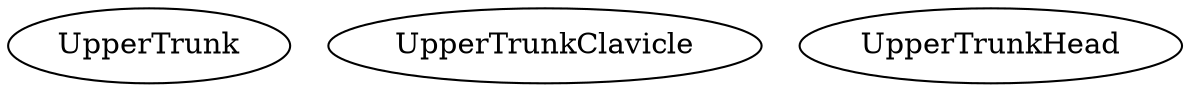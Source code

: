 /* Created by mdot for Matlab */
digraph m2html {

  UpperTrunk [URL="UpperTrunk.html"];
  UpperTrunkClavicle [URL="UpperTrunkClavicle.html"];
  UpperTrunkHead [URL="UpperTrunkHead.html"];
}